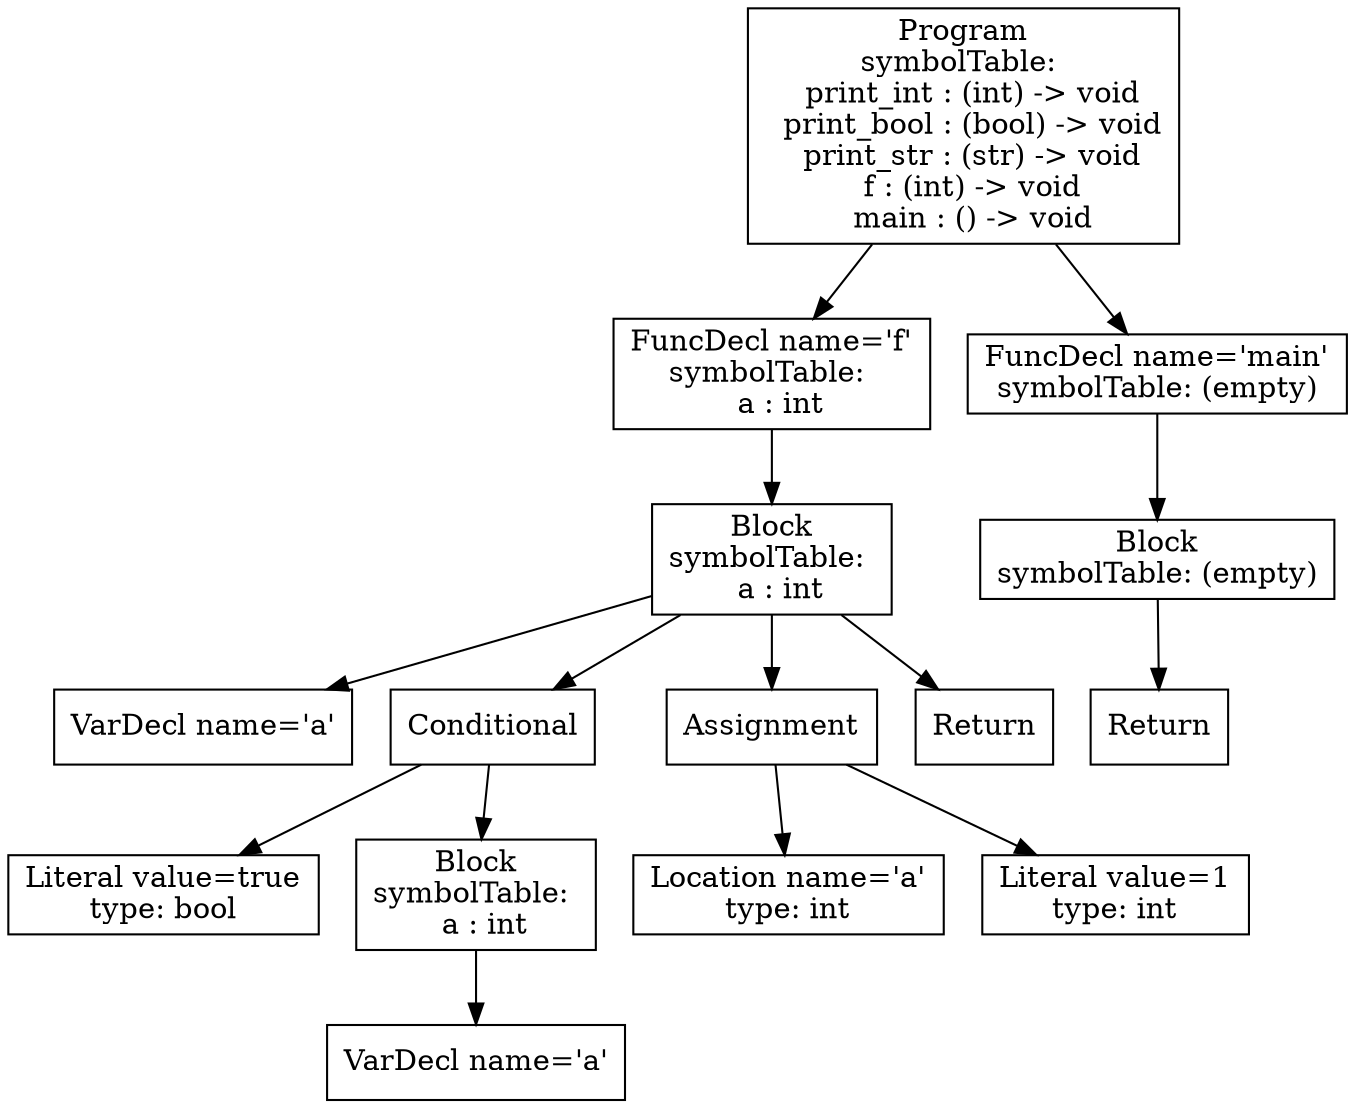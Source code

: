 digraph AST {
3 [shape=box, label="VarDecl name='a'"];
5 [shape=box, label="Literal value=true\ntype: bool"];
7 [shape=box, label="VarDecl name='a'"];
6 [shape=box, label="Block\nsymbolTable: \n  a : int"];
6 -> 7;
4 [shape=box, label="Conditional"];
4 -> 5;
4 -> 6;
9 [shape=box, label="Location name='a'\ntype: int"];
10 [shape=box, label="Literal value=1\ntype: int"];
8 [shape=box, label="Assignment"];
8 -> 9;
8 -> 10;
11 [shape=box, label="Return"];
2 [shape=box, label="Block\nsymbolTable: \n  a : int"];
2 -> 3;
2 -> 4;
2 -> 8;
2 -> 11;
1 [shape=box, label="FuncDecl name='f'\nsymbolTable: \n  a : int"];
1 -> 2;
14 [shape=box, label="Return"];
13 [shape=box, label="Block\nsymbolTable: (empty)"];
13 -> 14;
12 [shape=box, label="FuncDecl name='main'\nsymbolTable: (empty)"];
12 -> 13;
0 [shape=box, label="Program\nsymbolTable: \n  print_int : (int) -> void\n  print_bool : (bool) -> void\n  print_str : (str) -> void\n  f : (int) -> void\n  main : () -> void"];
0 -> 1;
0 -> 12;
}
